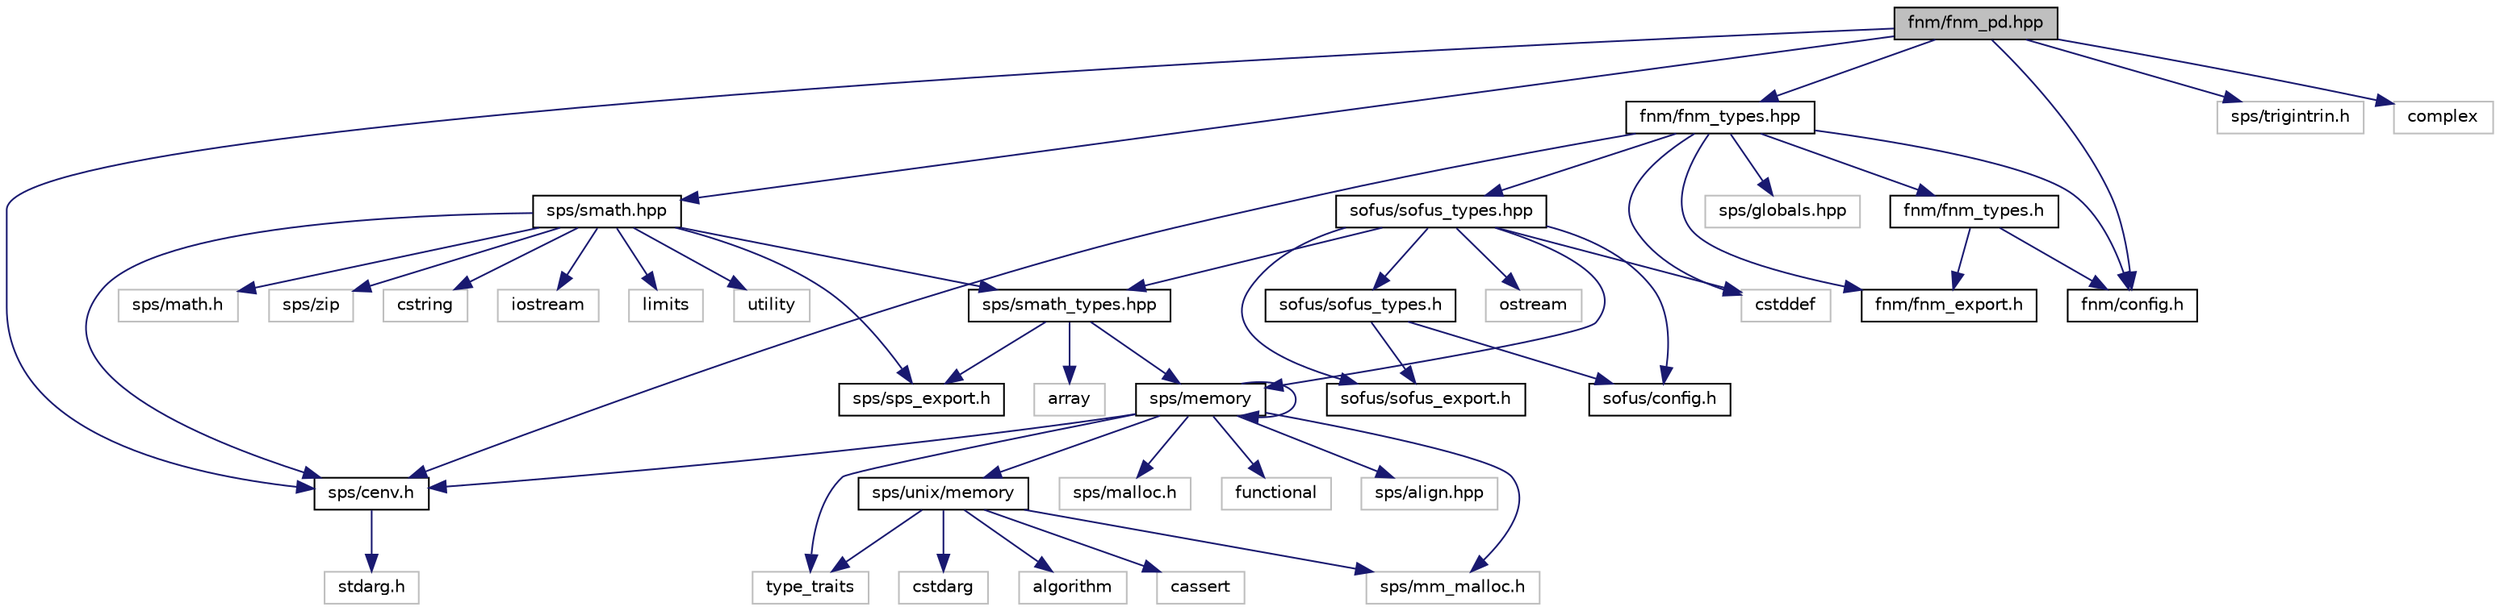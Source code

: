 digraph "fnm/fnm_pd.hpp"
{
 // LATEX_PDF_SIZE
  edge [fontname="Helvetica",fontsize="10",labelfontname="Helvetica",labelfontsize="10"];
  node [fontname="Helvetica",fontsize="10",shape=record];
  Node1 [label="fnm/fnm_pd.hpp",height=0.2,width=0.4,color="black", fillcolor="grey75", style="filled", fontcolor="black",tooltip=" "];
  Node1 -> Node2 [color="midnightblue",fontsize="10",style="solid",fontname="Helvetica"];
  Node2 [label="fnm/config.h",height=0.2,width=0.4,color="black", fillcolor="white", style="filled",URL="$da/d2f/fnm_2config_8h.html",tooltip="Auto-generated configuration file."];
  Node1 -> Node3 [color="midnightblue",fontsize="10",style="solid",fontname="Helvetica"];
  Node3 [label="sps/cenv.h",height=0.2,width=0.4,color="black", fillcolor="white", style="filled",URL="$df/d7c/cenv_8h.html",tooltip="Environment macros introduced for portability This file must be kept C compliant."];
  Node3 -> Node4 [color="midnightblue",fontsize="10",style="solid",fontname="Helvetica"];
  Node4 [label="stdarg.h",height=0.2,width=0.4,color="grey75", fillcolor="white", style="filled",tooltip=" "];
  Node1 -> Node5 [color="midnightblue",fontsize="10",style="solid",fontname="Helvetica"];
  Node5 [label="sps/smath.hpp",height=0.2,width=0.4,color="black", fillcolor="white", style="filled",URL="$d5/d2c/smath_8hpp.html",tooltip="Simple math."];
  Node5 -> Node3 [color="midnightblue",fontsize="10",style="solid",fontname="Helvetica"];
  Node5 -> Node6 [color="midnightblue",fontsize="10",style="solid",fontname="Helvetica"];
  Node6 [label="sps/sps_export.h",height=0.2,width=0.4,color="black", fillcolor="white", style="filled",URL="$db/d3e/sps__export_8h.html",tooltip=" "];
  Node5 -> Node7 [color="midnightblue",fontsize="10",style="solid",fontname="Helvetica"];
  Node7 [label="sps/math.h",height=0.2,width=0.4,color="grey75", fillcolor="white", style="filled",tooltip=" "];
  Node5 -> Node8 [color="midnightblue",fontsize="10",style="solid",fontname="Helvetica"];
  Node8 [label="sps/zip",height=0.2,width=0.4,color="grey75", fillcolor="white", style="filled",tooltip=" "];
  Node5 -> Node9 [color="midnightblue",fontsize="10",style="solid",fontname="Helvetica"];
  Node9 [label="cstring",height=0.2,width=0.4,color="grey75", fillcolor="white", style="filled",tooltip=" "];
  Node5 -> Node10 [color="midnightblue",fontsize="10",style="solid",fontname="Helvetica"];
  Node10 [label="iostream",height=0.2,width=0.4,color="grey75", fillcolor="white", style="filled",tooltip=" "];
  Node5 -> Node11 [color="midnightblue",fontsize="10",style="solid",fontname="Helvetica"];
  Node11 [label="limits",height=0.2,width=0.4,color="grey75", fillcolor="white", style="filled",tooltip=" "];
  Node5 -> Node12 [color="midnightblue",fontsize="10",style="solid",fontname="Helvetica"];
  Node12 [label="utility",height=0.2,width=0.4,color="grey75", fillcolor="white", style="filled",tooltip=" "];
  Node5 -> Node13 [color="midnightblue",fontsize="10",style="solid",fontname="Helvetica"];
  Node13 [label="sps/smath_types.hpp",height=0.2,width=0.4,color="black", fillcolor="white", style="filled",URL="$da/ddc/smath__types_8hpp.html",tooltip="Mathematical structures."];
  Node13 -> Node6 [color="midnightblue",fontsize="10",style="solid",fontname="Helvetica"];
  Node13 -> Node14 [color="midnightblue",fontsize="10",style="solid",fontname="Helvetica"];
  Node14 [label="array",height=0.2,width=0.4,color="grey75", fillcolor="white", style="filled",tooltip=" "];
  Node13 -> Node15 [color="midnightblue",fontsize="10",style="solid",fontname="Helvetica"];
  Node15 [label="sps/memory",height=0.2,width=0.4,color="black", fillcolor="white", style="filled",URL="$d2/d91/memory.html",tooltip=" "];
  Node15 -> Node3 [color="midnightblue",fontsize="10",style="solid",fontname="Helvetica"];
  Node15 -> Node16 [color="midnightblue",fontsize="10",style="solid",fontname="Helvetica"];
  Node16 [label="sps/mm_malloc.h",height=0.2,width=0.4,color="grey75", fillcolor="white", style="filled",tooltip=" "];
  Node15 -> Node17 [color="midnightblue",fontsize="10",style="solid",fontname="Helvetica"];
  Node17 [label="sps/malloc.h",height=0.2,width=0.4,color="grey75", fillcolor="white", style="filled",tooltip=" "];
  Node15 -> Node15 [color="midnightblue",fontsize="10",style="solid",fontname="Helvetica"];
  Node15 -> Node18 [color="midnightblue",fontsize="10",style="solid",fontname="Helvetica"];
  Node18 [label="functional",height=0.2,width=0.4,color="grey75", fillcolor="white", style="filled",tooltip=" "];
  Node15 -> Node19 [color="midnightblue",fontsize="10",style="solid",fontname="Helvetica"];
  Node19 [label="type_traits",height=0.2,width=0.4,color="grey75", fillcolor="white", style="filled",tooltip=" "];
  Node15 -> Node20 [color="midnightblue",fontsize="10",style="solid",fontname="Helvetica"];
  Node20 [label="sps/align.hpp",height=0.2,width=0.4,color="grey75", fillcolor="white", style="filled",tooltip=" "];
  Node15 -> Node21 [color="midnightblue",fontsize="10",style="solid",fontname="Helvetica"];
  Node21 [label="sps/unix/memory",height=0.2,width=0.4,color="black", fillcolor="white", style="filled",URL="$d2/d7c/unix_2memory.html",tooltip="Memory related functions."];
  Node21 -> Node16 [color="midnightblue",fontsize="10",style="solid",fontname="Helvetica"];
  Node21 -> Node22 [color="midnightblue",fontsize="10",style="solid",fontname="Helvetica"];
  Node22 [label="algorithm",height=0.2,width=0.4,color="grey75", fillcolor="white", style="filled",tooltip=" "];
  Node21 -> Node23 [color="midnightblue",fontsize="10",style="solid",fontname="Helvetica"];
  Node23 [label="cassert",height=0.2,width=0.4,color="grey75", fillcolor="white", style="filled",tooltip=" "];
  Node21 -> Node24 [color="midnightblue",fontsize="10",style="solid",fontname="Helvetica"];
  Node24 [label="cstdarg",height=0.2,width=0.4,color="grey75", fillcolor="white", style="filled",tooltip=" "];
  Node21 -> Node19 [color="midnightblue",fontsize="10",style="solid",fontname="Helvetica"];
  Node1 -> Node25 [color="midnightblue",fontsize="10",style="solid",fontname="Helvetica"];
  Node25 [label="fnm/fnm_types.hpp",height=0.2,width=0.4,color="black", fillcolor="white", style="filled",URL="$db/d3f/fnm__types_8hpp.html",tooltip="Structure types used for field simulations."];
  Node25 -> Node2 [color="midnightblue",fontsize="10",style="solid",fontname="Helvetica"];
  Node25 -> Node26 [color="midnightblue",fontsize="10",style="solid",fontname="Helvetica"];
  Node26 [label="fnm/fnm_export.h",height=0.2,width=0.4,color="black", fillcolor="white", style="filled",URL="$dc/d45/fnm__export_8h.html",tooltip=" "];
  Node25 -> Node27 [color="midnightblue",fontsize="10",style="solid",fontname="Helvetica"];
  Node27 [label="fnm/fnm_types.h",height=0.2,width=0.4,color="black", fillcolor="white", style="filled",URL="$db/d54/fnm__types_8h.html",tooltip="ANSI-C types for interface."];
  Node27 -> Node26 [color="midnightblue",fontsize="10",style="solid",fontname="Helvetica"];
  Node27 -> Node2 [color="midnightblue",fontsize="10",style="solid",fontname="Helvetica"];
  Node25 -> Node3 [color="midnightblue",fontsize="10",style="solid",fontname="Helvetica"];
  Node25 -> Node28 [color="midnightblue",fontsize="10",style="solid",fontname="Helvetica"];
  Node28 [label="sofus/sofus_types.hpp",height=0.2,width=0.4,color="black", fillcolor="white", style="filled",URL="$da/d66/sofus__types_8hpp.html",tooltip="Structure types used for time-domain field simulations."];
  Node28 -> Node29 [color="midnightblue",fontsize="10",style="solid",fontname="Helvetica"];
  Node29 [label="sofus/config.h",height=0.2,width=0.4,color="black", fillcolor="white", style="filled",URL="$da/d69/sofus_2config_8h.html",tooltip="Auto-generated configuration file."];
  Node28 -> Node30 [color="midnightblue",fontsize="10",style="solid",fontname="Helvetica"];
  Node30 [label="sofus/sofus_export.h",height=0.2,width=0.4,color="black", fillcolor="white", style="filled",URL="$d0/db4/sofus__export_8h.html",tooltip=" "];
  Node28 -> Node31 [color="midnightblue",fontsize="10",style="solid",fontname="Helvetica"];
  Node31 [label="sofus/sofus_types.h",height=0.2,width=0.4,color="black", fillcolor="white", style="filled",URL="$d6/d65/sofus__types_8h.html",tooltip="ANSI-C types for interface."];
  Node31 -> Node29 [color="midnightblue",fontsize="10",style="solid",fontname="Helvetica"];
  Node31 -> Node30 [color="midnightblue",fontsize="10",style="solid",fontname="Helvetica"];
  Node28 -> Node15 [color="midnightblue",fontsize="10",style="solid",fontname="Helvetica"];
  Node28 -> Node32 [color="midnightblue",fontsize="10",style="solid",fontname="Helvetica"];
  Node32 [label="cstddef",height=0.2,width=0.4,color="grey75", fillcolor="white", style="filled",tooltip=" "];
  Node28 -> Node13 [color="midnightblue",fontsize="10",style="solid",fontname="Helvetica"];
  Node28 -> Node33 [color="midnightblue",fontsize="10",style="solid",fontname="Helvetica"];
  Node33 [label="ostream",height=0.2,width=0.4,color="grey75", fillcolor="white", style="filled",tooltip=" "];
  Node25 -> Node34 [color="midnightblue",fontsize="10",style="solid",fontname="Helvetica"];
  Node34 [label="sps/globals.hpp",height=0.2,width=0.4,color="grey75", fillcolor="white", style="filled",tooltip=" "];
  Node25 -> Node32 [color="midnightblue",fontsize="10",style="solid",fontname="Helvetica"];
  Node1 -> Node35 [color="midnightblue",fontsize="10",style="solid",fontname="Helvetica"];
  Node35 [label="sps/trigintrin.h",height=0.2,width=0.4,color="grey75", fillcolor="white", style="filled",tooltip=" "];
  Node1 -> Node36 [color="midnightblue",fontsize="10",style="solid",fontname="Helvetica"];
  Node36 [label="complex",height=0.2,width=0.4,color="grey75", fillcolor="white", style="filled",tooltip=" "];
}
